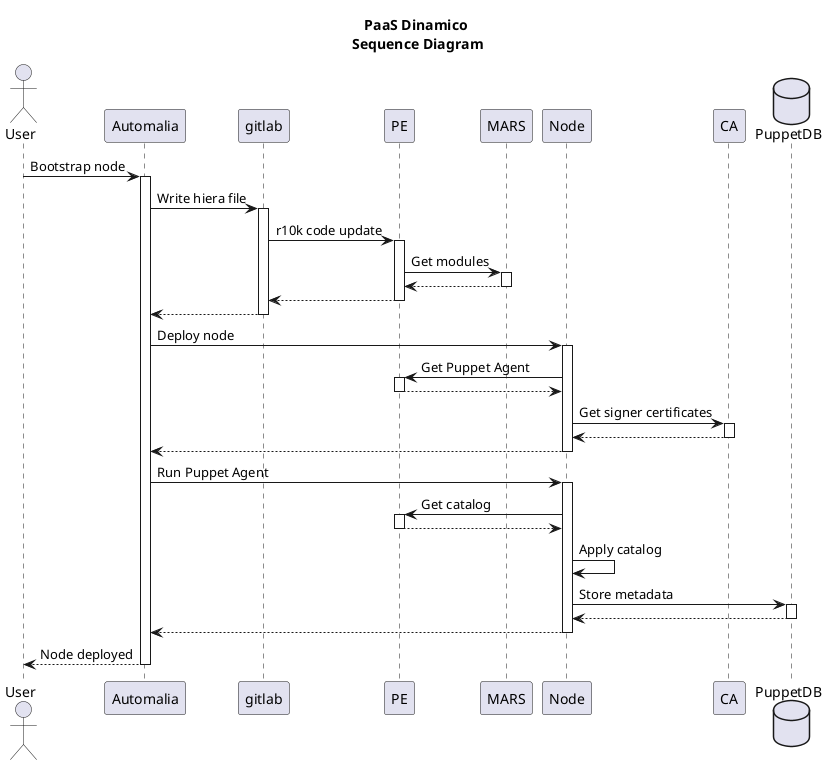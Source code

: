 @startuml

title PaaS Dinamico\n Sequence Diagram

actor User
participant "Automalia" as A
participant "gitlab" as B
participant "PE" as C
participant "MARS" as D
participant "Node" as E
participant "CA" as F
database "PuppetDB" as G


User -> A: Bootstrap node
activate A

A -> B: Write hiera file
activate B

B -> C: r10k code update
activate C

C -> D: Get modules
activate D

D --> C
deactivate D

C --> B
deactivate C

B --> A
deactivate B

A -> E: Deploy node
activate E

E -> C: Get Puppet Agent
activate C

C --> E
deactivate C

E -> F: Get signer certificates
activate F

F --> E
deactivate F

E --> A
deactivate E

A -> E: Run Puppet Agent
activate E

E -> C: Get catalog
activate C

C --> E
deactivate C

E -> E: Apply catalog

E -> G: Store metadata
activate G

G --> E
deactivate G

E --> A
deactivate E

A --> User: Node deployed
deactivate A

@enduml
